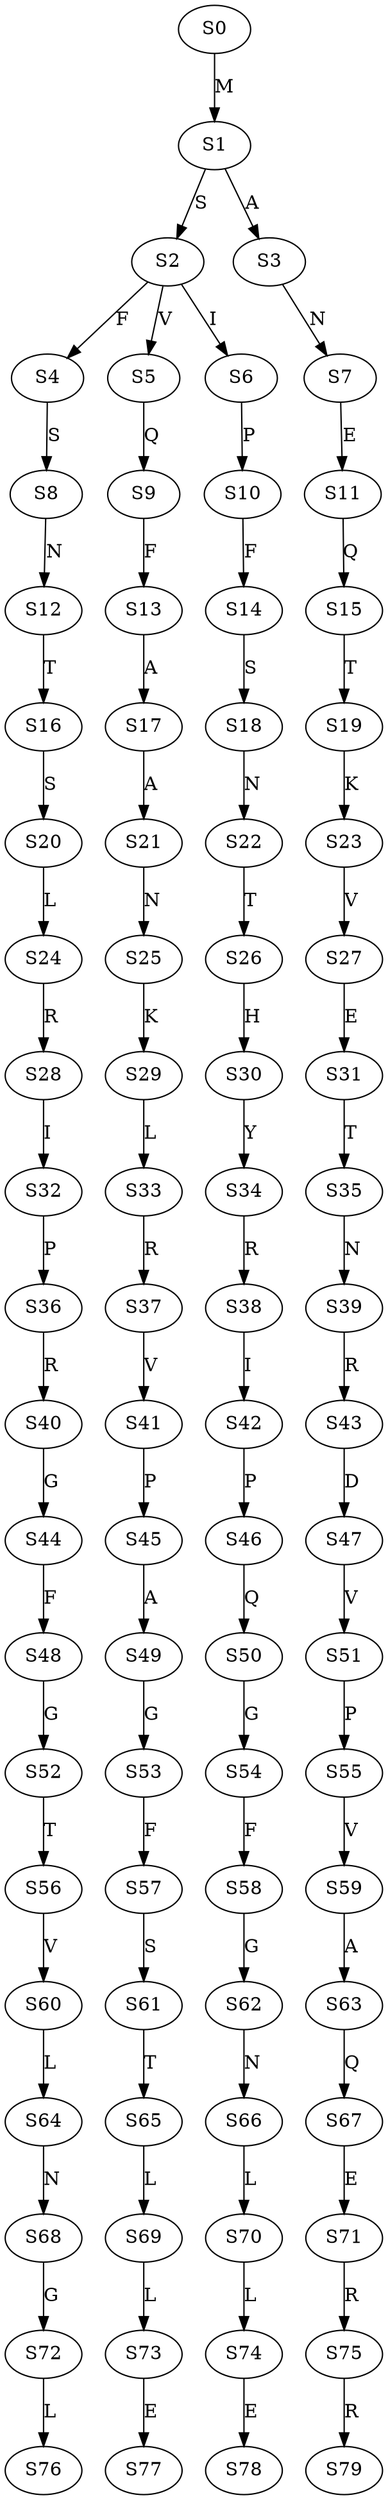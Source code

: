 strict digraph  {
	S0 -> S1 [ label = M ];
	S1 -> S2 [ label = S ];
	S1 -> S3 [ label = A ];
	S2 -> S4 [ label = F ];
	S2 -> S5 [ label = V ];
	S2 -> S6 [ label = I ];
	S3 -> S7 [ label = N ];
	S4 -> S8 [ label = S ];
	S5 -> S9 [ label = Q ];
	S6 -> S10 [ label = P ];
	S7 -> S11 [ label = E ];
	S8 -> S12 [ label = N ];
	S9 -> S13 [ label = F ];
	S10 -> S14 [ label = F ];
	S11 -> S15 [ label = Q ];
	S12 -> S16 [ label = T ];
	S13 -> S17 [ label = A ];
	S14 -> S18 [ label = S ];
	S15 -> S19 [ label = T ];
	S16 -> S20 [ label = S ];
	S17 -> S21 [ label = A ];
	S18 -> S22 [ label = N ];
	S19 -> S23 [ label = K ];
	S20 -> S24 [ label = L ];
	S21 -> S25 [ label = N ];
	S22 -> S26 [ label = T ];
	S23 -> S27 [ label = V ];
	S24 -> S28 [ label = R ];
	S25 -> S29 [ label = K ];
	S26 -> S30 [ label = H ];
	S27 -> S31 [ label = E ];
	S28 -> S32 [ label = I ];
	S29 -> S33 [ label = L ];
	S30 -> S34 [ label = Y ];
	S31 -> S35 [ label = T ];
	S32 -> S36 [ label = P ];
	S33 -> S37 [ label = R ];
	S34 -> S38 [ label = R ];
	S35 -> S39 [ label = N ];
	S36 -> S40 [ label = R ];
	S37 -> S41 [ label = V ];
	S38 -> S42 [ label = I ];
	S39 -> S43 [ label = R ];
	S40 -> S44 [ label = G ];
	S41 -> S45 [ label = P ];
	S42 -> S46 [ label = P ];
	S43 -> S47 [ label = D ];
	S44 -> S48 [ label = F ];
	S45 -> S49 [ label = A ];
	S46 -> S50 [ label = Q ];
	S47 -> S51 [ label = V ];
	S48 -> S52 [ label = G ];
	S49 -> S53 [ label = G ];
	S50 -> S54 [ label = G ];
	S51 -> S55 [ label = P ];
	S52 -> S56 [ label = T ];
	S53 -> S57 [ label = F ];
	S54 -> S58 [ label = F ];
	S55 -> S59 [ label = V ];
	S56 -> S60 [ label = V ];
	S57 -> S61 [ label = S ];
	S58 -> S62 [ label = G ];
	S59 -> S63 [ label = A ];
	S60 -> S64 [ label = L ];
	S61 -> S65 [ label = T ];
	S62 -> S66 [ label = N ];
	S63 -> S67 [ label = Q ];
	S64 -> S68 [ label = N ];
	S65 -> S69 [ label = L ];
	S66 -> S70 [ label = L ];
	S67 -> S71 [ label = E ];
	S68 -> S72 [ label = G ];
	S69 -> S73 [ label = L ];
	S70 -> S74 [ label = L ];
	S71 -> S75 [ label = R ];
	S72 -> S76 [ label = L ];
	S73 -> S77 [ label = E ];
	S74 -> S78 [ label = E ];
	S75 -> S79 [ label = R ];
}
